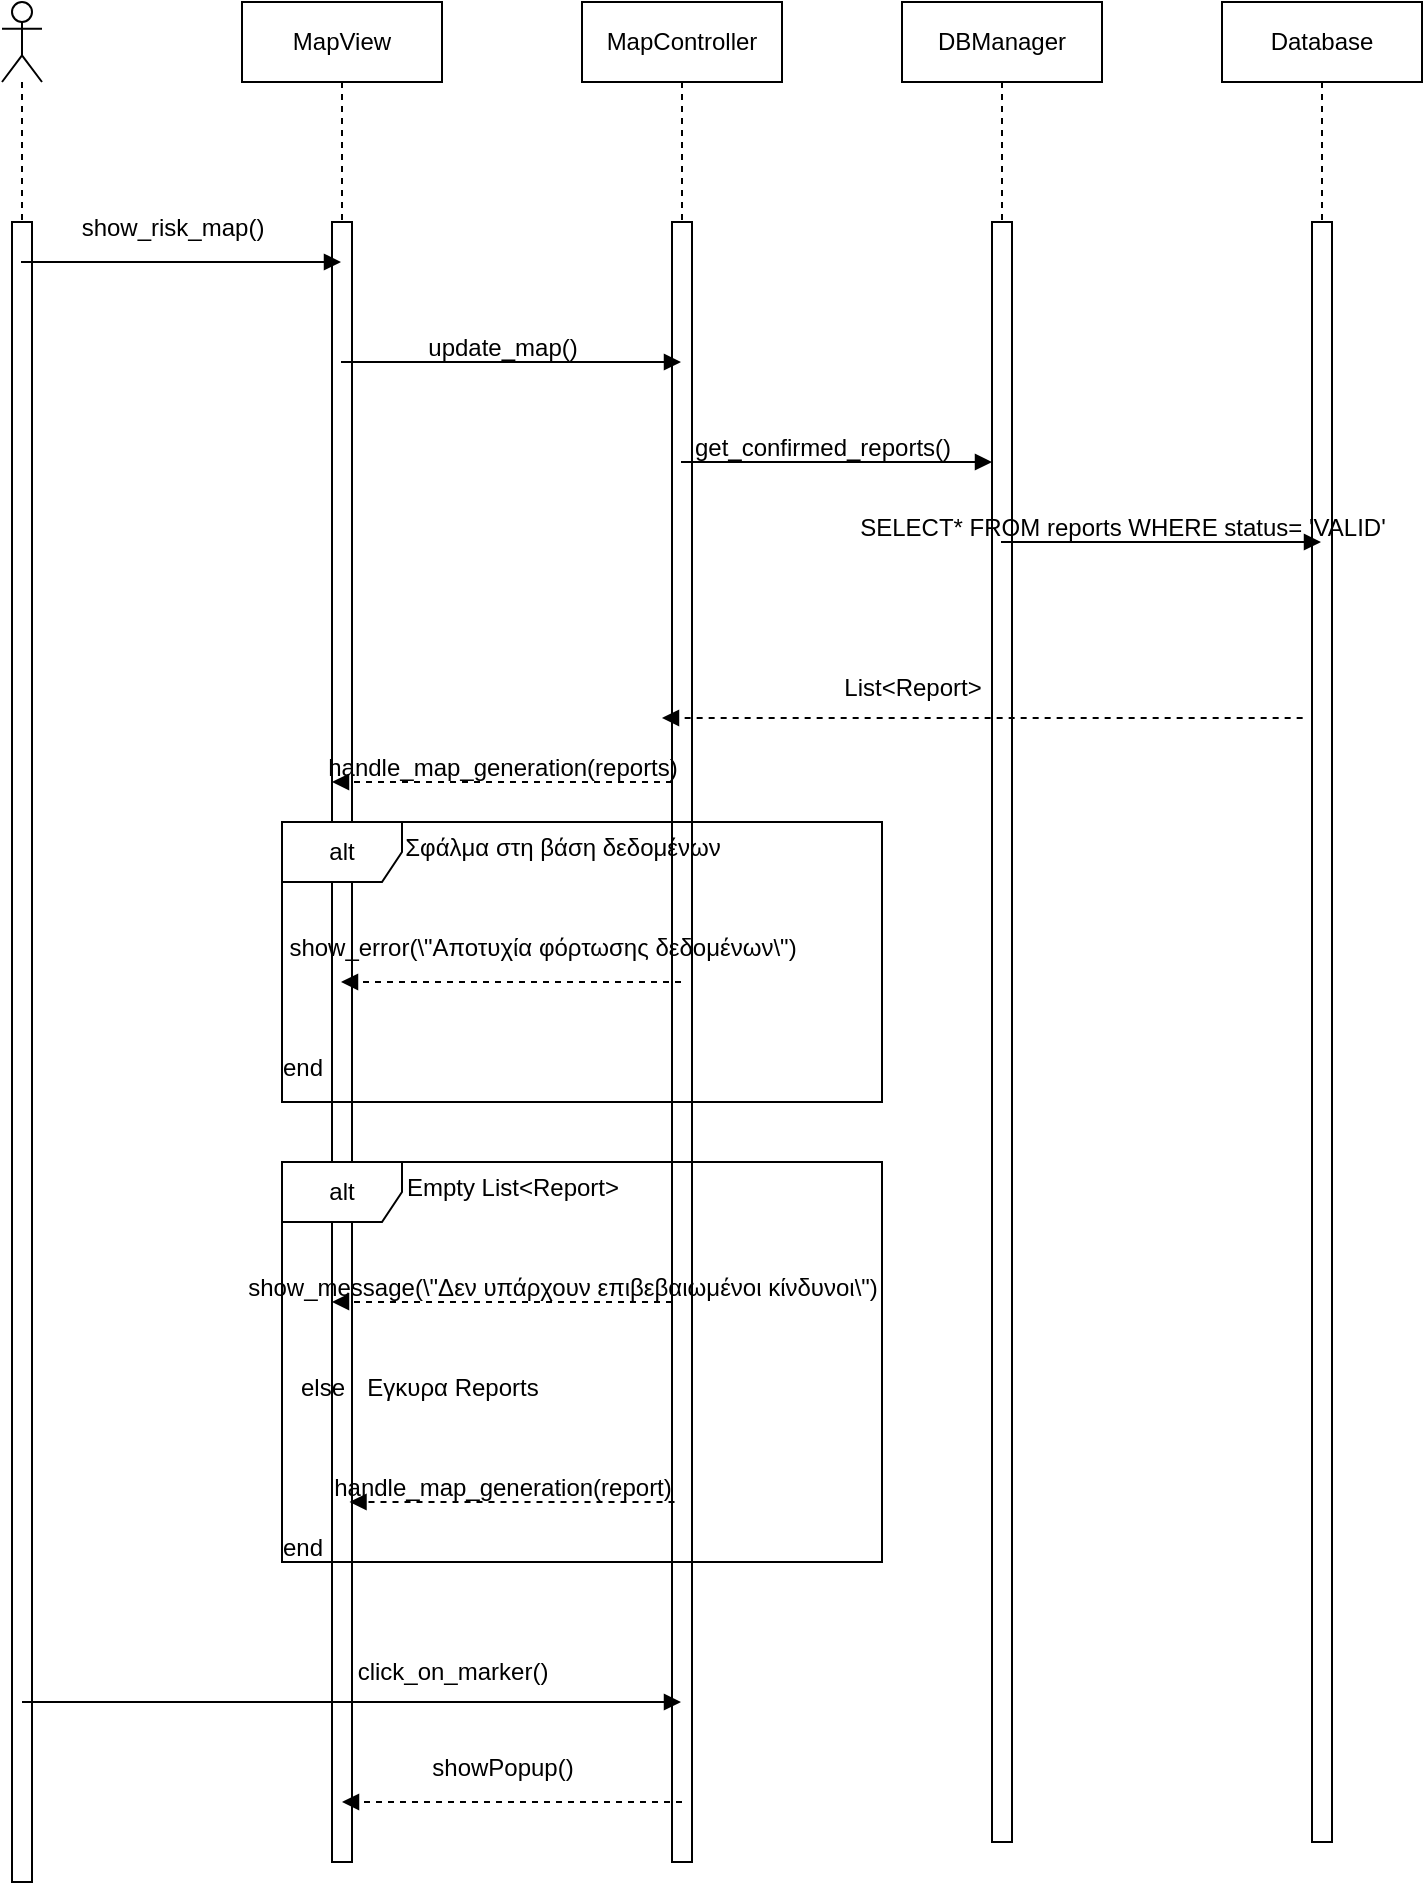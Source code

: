 <mxfile version="26.2.2">
  <diagram name="Page-1" id="yE-2s2r_8WqUVqne9O0K">
    <mxGraphModel dx="1680" dy="1039" grid="1" gridSize="10" guides="1" tooltips="1" connect="1" arrows="1" fold="1" page="1" pageScale="1" pageWidth="850" pageHeight="1100" math="0" shadow="0">
      <root>
        <mxCell id="0" />
        <mxCell id="1" parent="0" />
        <mxCell id="AXNX3rKrvzRq8Kbk7m-a-1" value="MapView" style="shape=umlLifeline;perimeter=lifelinePerimeter;whiteSpace=wrap;html=1;container=1;dropTarget=0;collapsible=0;recursiveResize=0;outlineConnect=0;portConstraint=eastwest;newEdgeStyle={&quot;curved&quot;:0,&quot;rounded&quot;:0};" vertex="1" parent="1">
          <mxGeometry x="190" y="40" width="100" height="930" as="geometry" />
        </mxCell>
        <mxCell id="AXNX3rKrvzRq8Kbk7m-a-2" value="" style="html=1;points=[[0,0,0,0,5],[0,1,0,0,-5],[1,0,0,0,5],[1,1,0,0,-5]];perimeter=orthogonalPerimeter;outlineConnect=0;targetShapes=umlLifeline;portConstraint=eastwest;newEdgeStyle={&quot;curved&quot;:0,&quot;rounded&quot;:0};" vertex="1" parent="AXNX3rKrvzRq8Kbk7m-a-1">
          <mxGeometry x="45" y="110" width="10" height="820" as="geometry" />
        </mxCell>
        <mxCell id="AXNX3rKrvzRq8Kbk7m-a-3" value="MapController" style="shape=umlLifeline;perimeter=lifelinePerimeter;whiteSpace=wrap;html=1;container=1;dropTarget=0;collapsible=0;recursiveResize=0;outlineConnect=0;portConstraint=eastwest;newEdgeStyle={&quot;curved&quot;:0,&quot;rounded&quot;:0};" vertex="1" parent="1">
          <mxGeometry x="360" y="40" width="100" height="930" as="geometry" />
        </mxCell>
        <mxCell id="AXNX3rKrvzRq8Kbk7m-a-4" value="" style="html=1;points=[[0,0,0,0,5],[0,1,0,0,-5],[1,0,0,0,5],[1,1,0,0,-5]];perimeter=orthogonalPerimeter;outlineConnect=0;targetShapes=umlLifeline;portConstraint=eastwest;newEdgeStyle={&quot;curved&quot;:0,&quot;rounded&quot;:0};" vertex="1" parent="AXNX3rKrvzRq8Kbk7m-a-3">
          <mxGeometry x="45" y="110" width="10" height="820" as="geometry" />
        </mxCell>
        <mxCell id="AXNX3rKrvzRq8Kbk7m-a-5" value="Database" style="shape=umlLifeline;perimeter=lifelinePerimeter;whiteSpace=wrap;html=1;container=1;dropTarget=0;collapsible=0;recursiveResize=0;outlineConnect=0;portConstraint=eastwest;newEdgeStyle={&quot;curved&quot;:0,&quot;rounded&quot;:0};" vertex="1" parent="1">
          <mxGeometry x="680" y="40" width="100" height="920" as="geometry" />
        </mxCell>
        <mxCell id="AXNX3rKrvzRq8Kbk7m-a-6" value="" style="html=1;points=[[0,0,0,0,5],[0,1,0,0,-5],[1,0,0,0,5],[1,1,0,0,-5]];perimeter=orthogonalPerimeter;outlineConnect=0;targetShapes=umlLifeline;portConstraint=eastwest;newEdgeStyle={&quot;curved&quot;:0,&quot;rounded&quot;:0};" vertex="1" parent="AXNX3rKrvzRq8Kbk7m-a-5">
          <mxGeometry x="45" y="110" width="10" height="810" as="geometry" />
        </mxCell>
        <mxCell id="AXNX3rKrvzRq8Kbk7m-a-7" value="DBManager" style="shape=umlLifeline;perimeter=lifelinePerimeter;whiteSpace=wrap;html=1;container=1;dropTarget=0;collapsible=0;recursiveResize=0;outlineConnect=0;portConstraint=eastwest;newEdgeStyle={&quot;curved&quot;:0,&quot;rounded&quot;:0};" vertex="1" parent="1">
          <mxGeometry x="520" y="40" width="100" height="920" as="geometry" />
        </mxCell>
        <mxCell id="AXNX3rKrvzRq8Kbk7m-a-8" value="" style="html=1;points=[[0,0,0,0,5],[0,1,0,0,-5],[1,0,0,0,5],[1,1,0,0,-5]];perimeter=orthogonalPerimeter;outlineConnect=0;targetShapes=umlLifeline;portConstraint=eastwest;newEdgeStyle={&quot;curved&quot;:0,&quot;rounded&quot;:0};" vertex="1" parent="AXNX3rKrvzRq8Kbk7m-a-7">
          <mxGeometry x="45" y="110" width="10" height="810" as="geometry" />
        </mxCell>
        <mxCell id="AXNX3rKrvzRq8Kbk7m-a-9" value="" style="shape=umlLifeline;perimeter=lifelinePerimeter;whiteSpace=wrap;html=1;container=1;dropTarget=0;collapsible=0;recursiveResize=0;outlineConnect=0;portConstraint=eastwest;newEdgeStyle={&quot;curved&quot;:0,&quot;rounded&quot;:0};participant=umlActor;" vertex="1" parent="1">
          <mxGeometry x="70" y="40" width="20" height="940" as="geometry" />
        </mxCell>
        <mxCell id="AXNX3rKrvzRq8Kbk7m-a-10" value="" style="html=1;points=[[0,0,0,0,5],[0,1,0,0,-5],[1,0,0,0,5],[1,1,0,0,-5]];perimeter=orthogonalPerimeter;outlineConnect=0;targetShapes=umlLifeline;portConstraint=eastwest;newEdgeStyle={&quot;curved&quot;:0,&quot;rounded&quot;:0};" vertex="1" parent="AXNX3rKrvzRq8Kbk7m-a-9">
          <mxGeometry x="5" y="110" width="10" height="830" as="geometry" />
        </mxCell>
        <mxCell id="AXNX3rKrvzRq8Kbk7m-a-11" value="" style="html=1;verticalAlign=bottom;labelBackgroundColor=none;endArrow=block;endFill=1;rounded=0;" edge="1" parent="1">
          <mxGeometry width="160" relative="1" as="geometry">
            <mxPoint x="79.5" y="170" as="sourcePoint" />
            <mxPoint x="239.5" y="170" as="targetPoint" />
          </mxGeometry>
        </mxCell>
        <mxCell id="AXNX3rKrvzRq8Kbk7m-a-12" value="show_risk_map()" style="text;html=1;align=center;verticalAlign=middle;resizable=0;points=[];autosize=1;strokeColor=none;fillColor=none;" vertex="1" parent="1">
          <mxGeometry x="100" y="138" width="110" height="30" as="geometry" />
        </mxCell>
        <mxCell id="AXNX3rKrvzRq8Kbk7m-a-13" value="" style="html=1;verticalAlign=bottom;labelBackgroundColor=none;endArrow=block;endFill=1;rounded=0;" edge="1" parent="1">
          <mxGeometry width="160" relative="1" as="geometry">
            <mxPoint x="239.5" y="220" as="sourcePoint" />
            <mxPoint x="409.5" y="220" as="targetPoint" />
          </mxGeometry>
        </mxCell>
        <mxCell id="AXNX3rKrvzRq8Kbk7m-a-14" value="update_map()" style="text;html=1;align=center;verticalAlign=middle;resizable=0;points=[];autosize=1;strokeColor=none;fillColor=none;" vertex="1" parent="1">
          <mxGeometry x="270" y="198" width="100" height="30" as="geometry" />
        </mxCell>
        <mxCell id="AXNX3rKrvzRq8Kbk7m-a-15" value="" style="html=1;verticalAlign=bottom;labelBackgroundColor=none;endArrow=block;endFill=1;rounded=0;" edge="1" parent="1">
          <mxGeometry width="160" relative="1" as="geometry">
            <mxPoint x="409.5" y="270" as="sourcePoint" />
            <mxPoint x="565" y="270" as="targetPoint" />
          </mxGeometry>
        </mxCell>
        <mxCell id="AXNX3rKrvzRq8Kbk7m-a-16" value="get_confirmed_reports()" style="text;html=1;align=center;verticalAlign=middle;resizable=0;points=[];autosize=1;strokeColor=none;fillColor=none;" vertex="1" parent="1">
          <mxGeometry x="405" y="248" width="150" height="30" as="geometry" />
        </mxCell>
        <mxCell id="AXNX3rKrvzRq8Kbk7m-a-17" value="" style="html=1;verticalAlign=bottom;labelBackgroundColor=none;endArrow=block;endFill=1;rounded=0;" edge="1" parent="1">
          <mxGeometry width="160" relative="1" as="geometry">
            <mxPoint x="569.5" y="310" as="sourcePoint" />
            <mxPoint x="729.5" y="310" as="targetPoint" />
          </mxGeometry>
        </mxCell>
        <mxCell id="AXNX3rKrvzRq8Kbk7m-a-18" value="SELECT* FROM reports WHERE status= &#39;VALID&#39;" style="text;html=1;align=center;verticalAlign=middle;resizable=0;points=[];autosize=1;strokeColor=none;fillColor=none;" vertex="1" parent="1">
          <mxGeometry x="485" y="288" width="290" height="30" as="geometry" />
        </mxCell>
        <mxCell id="AXNX3rKrvzRq8Kbk7m-a-19" value="" style="html=1;verticalAlign=bottom;labelBackgroundColor=none;endArrow=block;endFill=1;dashed=1;rounded=0;" edge="1" parent="1">
          <mxGeometry width="160" relative="1" as="geometry">
            <mxPoint x="720.33" y="398" as="sourcePoint" />
            <mxPoint x="399.997" y="398" as="targetPoint" />
          </mxGeometry>
        </mxCell>
        <mxCell id="AXNX3rKrvzRq8Kbk7m-a-20" value="List&amp;lt;Report&amp;gt;" style="text;html=1;align=center;verticalAlign=middle;resizable=0;points=[];autosize=1;strokeColor=none;fillColor=none;" vertex="1" parent="1">
          <mxGeometry x="480" y="368" width="90" height="30" as="geometry" />
        </mxCell>
        <mxCell id="AXNX3rKrvzRq8Kbk7m-a-21" value="" style="html=1;verticalAlign=bottom;labelBackgroundColor=none;endArrow=block;endFill=1;dashed=1;rounded=0;" edge="1" parent="1">
          <mxGeometry width="160" relative="1" as="geometry">
            <mxPoint x="405" y="430" as="sourcePoint" />
            <mxPoint x="235" y="430" as="targetPoint" />
          </mxGeometry>
        </mxCell>
        <mxCell id="AXNX3rKrvzRq8Kbk7m-a-22" value="handle_map_generation(reports)" style="text;html=1;align=center;verticalAlign=middle;resizable=0;points=[];autosize=1;strokeColor=none;fillColor=none;" vertex="1" parent="1">
          <mxGeometry x="220" y="408" width="200" height="30" as="geometry" />
        </mxCell>
        <mxCell id="AXNX3rKrvzRq8Kbk7m-a-23" value="alt" style="shape=umlFrame;whiteSpace=wrap;html=1;pointerEvents=0;" vertex="1" parent="1">
          <mxGeometry x="210" y="450" width="300" height="140" as="geometry" />
        </mxCell>
        <mxCell id="AXNX3rKrvzRq8Kbk7m-a-24" value="Σφάλμα στη βάση δεδομένων" style="text;html=1;align=center;verticalAlign=middle;resizable=0;points=[];autosize=1;strokeColor=none;fillColor=none;" vertex="1" parent="1">
          <mxGeometry x="260" y="448" width="180" height="30" as="geometry" />
        </mxCell>
        <mxCell id="AXNX3rKrvzRq8Kbk7m-a-25" value="" style="html=1;verticalAlign=bottom;labelBackgroundColor=none;endArrow=block;endFill=1;dashed=1;rounded=0;" edge="1" parent="1">
          <mxGeometry width="160" relative="1" as="geometry">
            <mxPoint x="409.5" y="530" as="sourcePoint" />
            <mxPoint x="239.5" y="530" as="targetPoint" />
          </mxGeometry>
        </mxCell>
        <mxCell id="AXNX3rKrvzRq8Kbk7m-a-26" value="show_error(\&quot;Αποτυχία φόρτωσης δεδομένων\&quot;)" style="text;html=1;align=center;verticalAlign=middle;resizable=0;points=[];autosize=1;strokeColor=none;fillColor=none;" vertex="1" parent="1">
          <mxGeometry x="200" y="498" width="280" height="30" as="geometry" />
        </mxCell>
        <mxCell id="AXNX3rKrvzRq8Kbk7m-a-27" value="end" style="text;html=1;align=center;verticalAlign=middle;resizable=0;points=[];autosize=1;strokeColor=none;fillColor=none;" vertex="1" parent="1">
          <mxGeometry x="200" y="558" width="40" height="30" as="geometry" />
        </mxCell>
        <mxCell id="AXNX3rKrvzRq8Kbk7m-a-28" value="alt" style="shape=umlFrame;whiteSpace=wrap;html=1;pointerEvents=0;" vertex="1" parent="1">
          <mxGeometry x="210" y="620" width="300" height="200" as="geometry" />
        </mxCell>
        <mxCell id="AXNX3rKrvzRq8Kbk7m-a-29" value="Empty List&amp;lt;Report&amp;gt;" style="text;html=1;align=center;verticalAlign=middle;resizable=0;points=[];autosize=1;strokeColor=none;fillColor=none;" vertex="1" parent="1">
          <mxGeometry x="260" y="618" width="130" height="30" as="geometry" />
        </mxCell>
        <mxCell id="AXNX3rKrvzRq8Kbk7m-a-30" value="" style="html=1;verticalAlign=bottom;labelBackgroundColor=none;endArrow=block;endFill=1;dashed=1;rounded=0;" edge="1" parent="1">
          <mxGeometry width="160" relative="1" as="geometry">
            <mxPoint x="405" y="690" as="sourcePoint" />
            <mxPoint x="235" y="690" as="targetPoint" />
          </mxGeometry>
        </mxCell>
        <mxCell id="AXNX3rKrvzRq8Kbk7m-a-31" value="show_message(\&quot;Δεν υπάρχουν επιβεβαιωμένοι κίνδυνοι\&quot;)" style="text;html=1;align=center;verticalAlign=middle;resizable=0;points=[];autosize=1;strokeColor=none;fillColor=none;" vertex="1" parent="1">
          <mxGeometry x="180" y="668" width="340" height="30" as="geometry" />
        </mxCell>
        <mxCell id="AXNX3rKrvzRq8Kbk7m-a-32" value="else" style="text;html=1;align=center;verticalAlign=middle;resizable=0;points=[];autosize=1;strokeColor=none;fillColor=none;" vertex="1" parent="1">
          <mxGeometry x="205" y="718" width="50" height="30" as="geometry" />
        </mxCell>
        <mxCell id="AXNX3rKrvzRq8Kbk7m-a-33" value="Εγκυρα Reports" style="text;html=1;align=center;verticalAlign=middle;resizable=0;points=[];autosize=1;strokeColor=none;fillColor=none;" vertex="1" parent="1">
          <mxGeometry x="240" y="718" width="110" height="30" as="geometry" />
        </mxCell>
        <mxCell id="AXNX3rKrvzRq8Kbk7m-a-34" value="" style="html=1;verticalAlign=bottom;labelBackgroundColor=none;endArrow=block;endFill=1;dashed=1;rounded=0;entryX=1.175;entryY=-0.167;entryDx=0;entryDy=0;entryPerimeter=0;" edge="1" parent="1">
          <mxGeometry width="160" relative="1" as="geometry">
            <mxPoint x="406.25" y="790" as="sourcePoint" />
            <mxPoint x="243.75" y="790" as="targetPoint" />
          </mxGeometry>
        </mxCell>
        <mxCell id="AXNX3rKrvzRq8Kbk7m-a-35" value="handle_map_generation(report)" style="text;html=1;align=center;verticalAlign=middle;resizable=0;points=[];autosize=1;strokeColor=none;fillColor=none;" vertex="1" parent="1">
          <mxGeometry x="225" y="768" width="190" height="30" as="geometry" />
        </mxCell>
        <mxCell id="AXNX3rKrvzRq8Kbk7m-a-36" value="end" style="text;html=1;align=center;verticalAlign=middle;resizable=0;points=[];autosize=1;strokeColor=none;fillColor=none;" vertex="1" parent="1">
          <mxGeometry x="200" y="798" width="40" height="30" as="geometry" />
        </mxCell>
        <mxCell id="AXNX3rKrvzRq8Kbk7m-a-37" value="" style="html=1;verticalAlign=bottom;labelBackgroundColor=none;endArrow=block;endFill=1;rounded=0;" edge="1" parent="1" target="AXNX3rKrvzRq8Kbk7m-a-3">
          <mxGeometry width="160" relative="1" as="geometry">
            <mxPoint x="80" y="890" as="sourcePoint" />
            <mxPoint x="240" y="890" as="targetPoint" />
          </mxGeometry>
        </mxCell>
        <mxCell id="AXNX3rKrvzRq8Kbk7m-a-38" value="click_on_marker()" style="text;html=1;align=center;verticalAlign=middle;resizable=0;points=[];autosize=1;strokeColor=none;fillColor=none;" vertex="1" parent="1">
          <mxGeometry x="235" y="860" width="120" height="30" as="geometry" />
        </mxCell>
        <mxCell id="AXNX3rKrvzRq8Kbk7m-a-39" value="" style="html=1;verticalAlign=bottom;labelBackgroundColor=none;endArrow=block;endFill=1;dashed=1;rounded=0;" edge="1" parent="1">
          <mxGeometry width="160" relative="1" as="geometry">
            <mxPoint x="410" y="940" as="sourcePoint" />
            <mxPoint x="240" y="940" as="targetPoint" />
          </mxGeometry>
        </mxCell>
        <mxCell id="AXNX3rKrvzRq8Kbk7m-a-40" value="showPopup()" style="text;html=1;align=center;verticalAlign=middle;resizable=0;points=[];autosize=1;strokeColor=none;fillColor=none;" vertex="1" parent="1">
          <mxGeometry x="275" y="908" width="90" height="30" as="geometry" />
        </mxCell>
      </root>
    </mxGraphModel>
  </diagram>
</mxfile>
